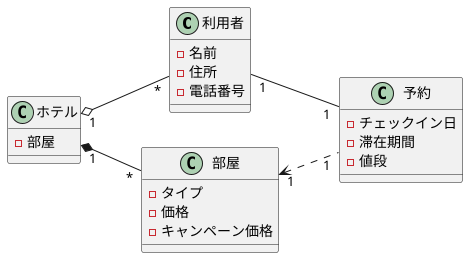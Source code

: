 @startuml 3-3
left to right direction
class 利用者{
-名前
-住所
-電話番号
}
class ホテル{
-部屋
}
class 部屋{
-タイプ
-価格
-キャンペーン価格
    
}
class 予約{
-チェックイン日
-滞在期間
-値段   
}
ホテル "1"*--"*" 部屋
利用者 "1"--"1" 予約
ホテル "1" o--"*" 利用者
部屋 "1"<.."1" 予約
@enduml